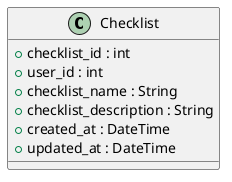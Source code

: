 @startuml
' Checklist クラス図
class Checklist {
  +checklist_id : int
  +user_id : int
  +checklist_name : String
  +checklist_description : String
  +created_at : DateTime
  +updated_at : DateTime
}

' ChecklistItem と関連がある場合の例（コメントアウト解除して利用可）
' class ChecklistItem {
'   +checklist_item_id : int
'   +checklist_id : int
'   +item_text : String
'   +is_done : boolean
'   +sort_order : int
'   +created_at : DateTime
'   +updated_at : DateTime
' }
'
' Checklist "1" -- "*" ChecklistItem : has
@enduml